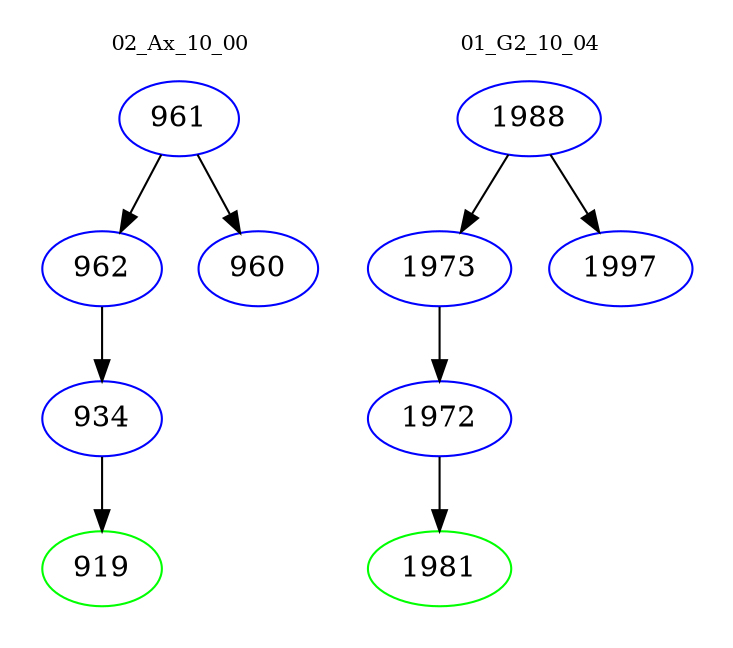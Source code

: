 digraph{
subgraph cluster_0 {
color = white
label = "02_Ax_10_00";
fontsize=10;
T0_961 [label="961", color="blue"]
T0_961 -> T0_962 [color="black"]
T0_962 [label="962", color="blue"]
T0_962 -> T0_934 [color="black"]
T0_934 [label="934", color="blue"]
T0_934 -> T0_919 [color="black"]
T0_919 [label="919", color="green"]
T0_961 -> T0_960 [color="black"]
T0_960 [label="960", color="blue"]
}
subgraph cluster_1 {
color = white
label = "01_G2_10_04";
fontsize=10;
T1_1988 [label="1988", color="blue"]
T1_1988 -> T1_1973 [color="black"]
T1_1973 [label="1973", color="blue"]
T1_1973 -> T1_1972 [color="black"]
T1_1972 [label="1972", color="blue"]
T1_1972 -> T1_1981 [color="black"]
T1_1981 [label="1981", color="green"]
T1_1988 -> T1_1997 [color="black"]
T1_1997 [label="1997", color="blue"]
}
}
